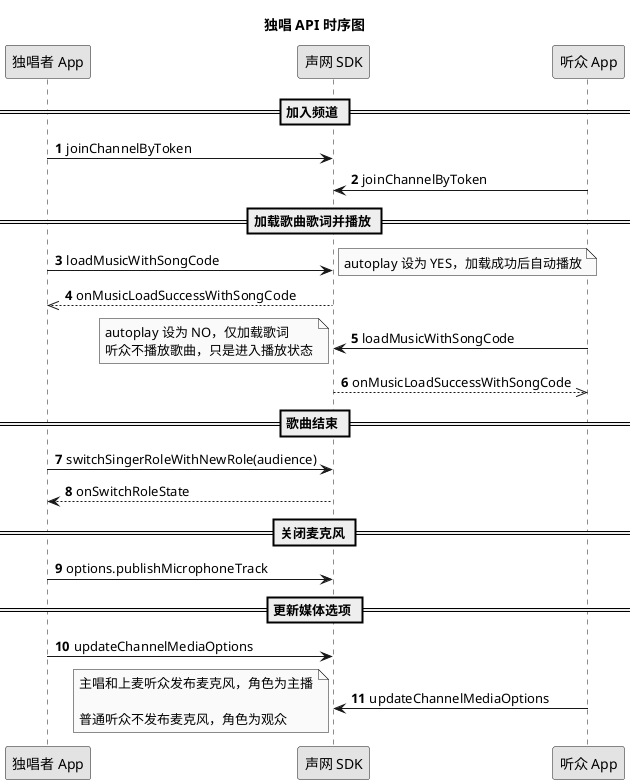 @startuml
title 独唱 API 时序图
autonumber
skinparam monochrome true
participant "独唱者 App" as a
participant "声网 SDK" as b
participant "听众 App" as c
== 加入频道 ==
a -> b: joinChannelByToken
c -> b: joinChannelByToken
== 加载歌曲歌词并播放 ==
a -> b: loadMusicWithSongCode
note right
autoplay 设为 YES，加载成功后自动播放
end note
b -->> a: onMusicLoadSuccessWithSongCode
c -> b: loadMusicWithSongCode
note left
autoplay 设为 NO，仅加载歌词
听众不播放歌曲，只是进入播放状态
end note
b -->> c: onMusicLoadSuccessWithSongCode
== 歌曲结束 ==
a -> b: switchSingerRoleWithNewRole(audience)
b --> a: onSwitchRoleState
== 关闭麦克风 ==
a -> b: options.publishMicrophoneTrack
== 更新媒体选项 ==
a -> b: updateChannelMediaOptions
c -> b: updateChannelMediaOptions
note left
主唱和上麦听众发布麦克风，角色为主播

普通听众不发布麦克风，角色为观众
end note
@enduml